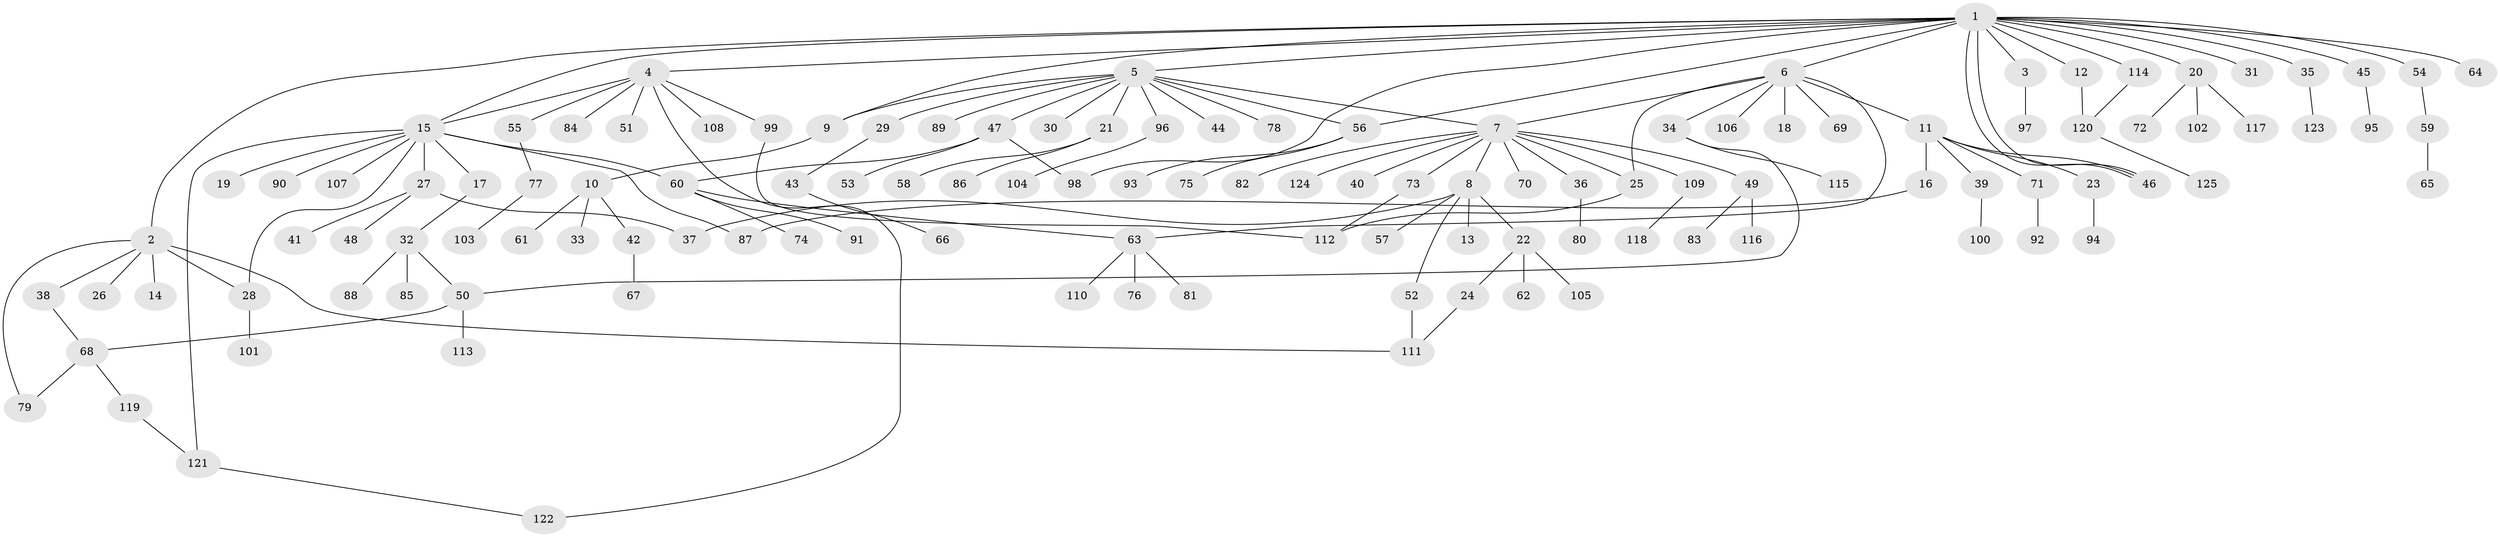 // Generated by graph-tools (version 1.1) at 2025/11/02/27/25 16:11:09]
// undirected, 125 vertices, 147 edges
graph export_dot {
graph [start="1"]
  node [color=gray90,style=filled];
  1;
  2;
  3;
  4;
  5;
  6;
  7;
  8;
  9;
  10;
  11;
  12;
  13;
  14;
  15;
  16;
  17;
  18;
  19;
  20;
  21;
  22;
  23;
  24;
  25;
  26;
  27;
  28;
  29;
  30;
  31;
  32;
  33;
  34;
  35;
  36;
  37;
  38;
  39;
  40;
  41;
  42;
  43;
  44;
  45;
  46;
  47;
  48;
  49;
  50;
  51;
  52;
  53;
  54;
  55;
  56;
  57;
  58;
  59;
  60;
  61;
  62;
  63;
  64;
  65;
  66;
  67;
  68;
  69;
  70;
  71;
  72;
  73;
  74;
  75;
  76;
  77;
  78;
  79;
  80;
  81;
  82;
  83;
  84;
  85;
  86;
  87;
  88;
  89;
  90;
  91;
  92;
  93;
  94;
  95;
  96;
  97;
  98;
  99;
  100;
  101;
  102;
  103;
  104;
  105;
  106;
  107;
  108;
  109;
  110;
  111;
  112;
  113;
  114;
  115;
  116;
  117;
  118;
  119;
  120;
  121;
  122;
  123;
  124;
  125;
  1 -- 2;
  1 -- 3;
  1 -- 4;
  1 -- 5;
  1 -- 6;
  1 -- 9;
  1 -- 12;
  1 -- 15;
  1 -- 20;
  1 -- 31;
  1 -- 35;
  1 -- 45;
  1 -- 46;
  1 -- 46;
  1 -- 54;
  1 -- 56;
  1 -- 64;
  1 -- 98;
  1 -- 114;
  2 -- 14;
  2 -- 26;
  2 -- 28;
  2 -- 38;
  2 -- 79;
  2 -- 111;
  3 -- 97;
  4 -- 15;
  4 -- 51;
  4 -- 55;
  4 -- 84;
  4 -- 99;
  4 -- 108;
  4 -- 122;
  5 -- 7;
  5 -- 9;
  5 -- 21;
  5 -- 29;
  5 -- 30;
  5 -- 44;
  5 -- 47;
  5 -- 56;
  5 -- 78;
  5 -- 89;
  5 -- 96;
  6 -- 7;
  6 -- 11;
  6 -- 18;
  6 -- 25;
  6 -- 34;
  6 -- 63;
  6 -- 69;
  6 -- 106;
  7 -- 8;
  7 -- 25;
  7 -- 36;
  7 -- 40;
  7 -- 49;
  7 -- 70;
  7 -- 73;
  7 -- 82;
  7 -- 109;
  7 -- 124;
  8 -- 13;
  8 -- 22;
  8 -- 37;
  8 -- 52;
  8 -- 57;
  9 -- 10;
  10 -- 33;
  10 -- 42;
  10 -- 61;
  11 -- 16;
  11 -- 23;
  11 -- 39;
  11 -- 46;
  11 -- 71;
  12 -- 120;
  15 -- 17;
  15 -- 19;
  15 -- 27;
  15 -- 28;
  15 -- 60;
  15 -- 87;
  15 -- 90;
  15 -- 107;
  15 -- 121;
  16 -- 87;
  17 -- 32;
  20 -- 72;
  20 -- 102;
  20 -- 117;
  21 -- 58;
  21 -- 86;
  22 -- 24;
  22 -- 62;
  22 -- 105;
  23 -- 94;
  24 -- 111;
  25 -- 112;
  27 -- 37;
  27 -- 41;
  27 -- 48;
  28 -- 101;
  29 -- 43;
  32 -- 50;
  32 -- 85;
  32 -- 88;
  34 -- 50;
  34 -- 115;
  35 -- 123;
  36 -- 80;
  38 -- 68;
  39 -- 100;
  42 -- 67;
  43 -- 66;
  45 -- 95;
  47 -- 53;
  47 -- 60;
  47 -- 98;
  49 -- 83;
  49 -- 116;
  50 -- 68;
  50 -- 113;
  52 -- 111;
  54 -- 59;
  55 -- 77;
  56 -- 75;
  56 -- 93;
  59 -- 65;
  60 -- 63;
  60 -- 74;
  60 -- 91;
  63 -- 76;
  63 -- 81;
  63 -- 110;
  68 -- 79;
  68 -- 119;
  71 -- 92;
  73 -- 112;
  77 -- 103;
  96 -- 104;
  99 -- 112;
  109 -- 118;
  114 -- 120;
  119 -- 121;
  120 -- 125;
  121 -- 122;
}
